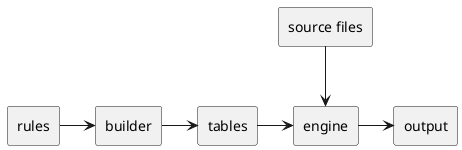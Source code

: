 @startuml

skinparam monochrome true

rectangle "rules" as rules
rectangle "builder" as builder
rectangle "tables" as tables
rectangle "engine" as engine
rectangle "source files" as input
rectangle "output" as output

rules -> builder
builder -> tables
tables -> engine
input --> engine
engine -> output

@enduml

